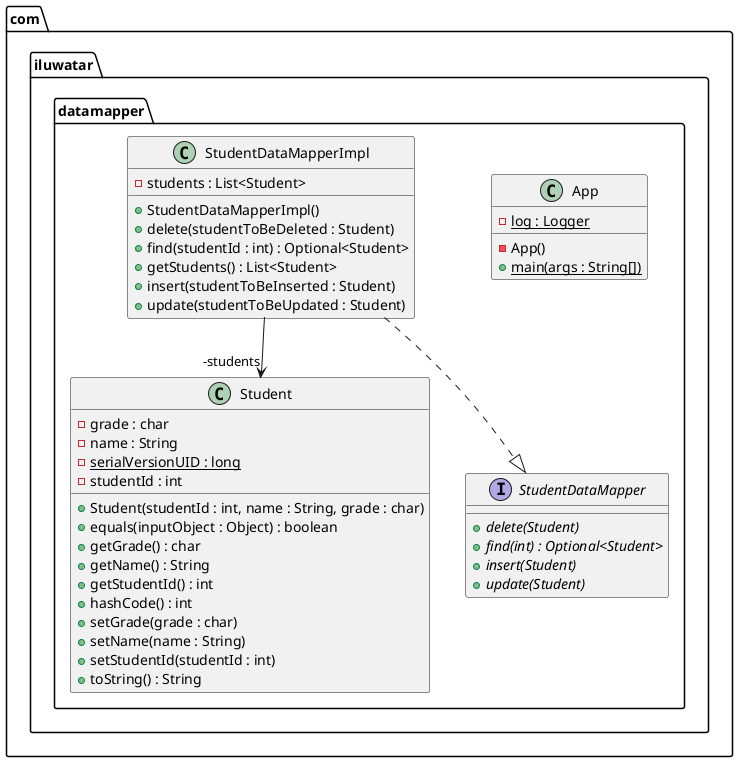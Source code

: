 @startuml
package com.iluwatar.datamapper {
  class App {
    - log : Logger {static}
    - App()
    + main(args : String[]) {static}
  }
  class Student {
    - grade : char
    - name : String
    - serialVersionUID : long {static}
    - studentId : int
    + Student(studentId : int, name : String, grade : char)
    + equals(inputObject : Object) : boolean
    + getGrade() : char
    + getName() : String
    + getStudentId() : int
    + hashCode() : int
    + setGrade(grade : char)
    + setName(name : String)
    + setStudentId(studentId : int)
    + toString() : String
  }
  interface StudentDataMapper {
    + delete(Student) {abstract}
    + find(int) : Optional<Student> {abstract}
    + insert(Student) {abstract}
    + update(Student) {abstract}
  }
  class StudentDataMapperImpl {
    - students : List<Student>
    + StudentDataMapperImpl()
    + delete(studentToBeDeleted : Student)
    + find(studentId : int) : Optional<Student>
    + getStudents() : List<Student>
    + insert(studentToBeInserted : Student)
    + update(studentToBeUpdated : Student)
  }
}
StudentDataMapperImpl -->  "-students" Student
StudentDataMapperImpl ..|> StudentDataMapper 
@enduml